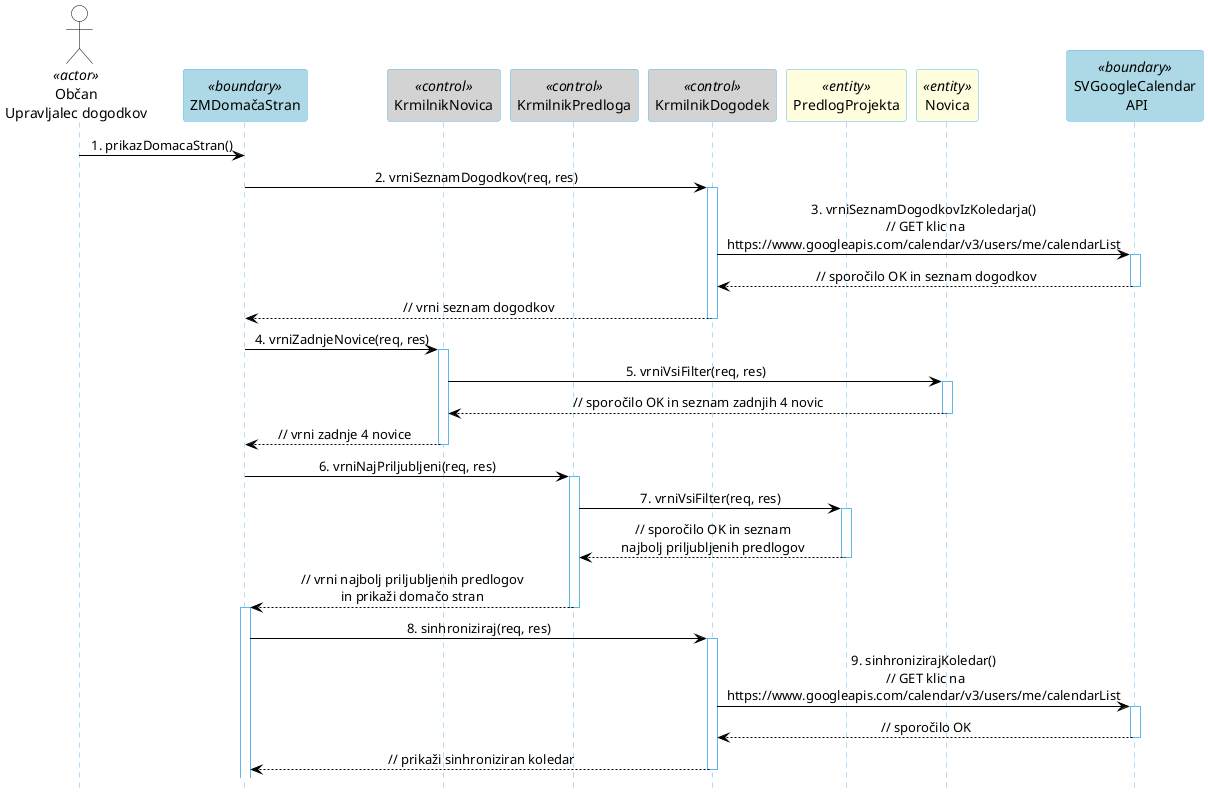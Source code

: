@startuml
hide footbox

skinparam backgroundcolor transparent
skinparam defaultTextAlignment center
skinparam actorBorderColor black
skinparam actorBackgroundColor white
skinparam arrowColor black  
skinparam sequenceLifeLineBorderColor #5FB8EC
skinparam sequenceParticipantBorderColor #5FB8EC
skinparam sequenceParticipantBackgroundColor white


actor "Občan\nUpravljalec dogodkov" as Prijavljen <<actor>>
participant "ZMDomačaStran" as DomacaStran <<boundary>> #lightBlue
participant "KrmilnikNovica" as NKrmilnik <<control>> #lightGray
participant "KrmilnikPredloga" as PKrmilnik <<control>> #lightGray
participant "KrmilnikDogodek" as DKrmilnik <<control>> #lightGray
participant "PredlogProjekta" as Predloga <<entity>> #lightYellow
participant Novica <<entity>> #lightYellow
participant "SVGoogleCalendar\n API" as Dogodek <<boundary>> #lightBlue


Prijavljen -> DomacaStran: 1. prikazDomacaStran()

DomacaStran -> DKrmilnik: 2. vrniSeznamDogodkov(req, res)
activate DKrmilnik
DKrmilnik -> Dogodek: 3. vrniSeznamDogodkovIzKoledarja()\n // GET klic na\nhttps://www.googleapis.com/calendar/v3/users/me/calendarList
activate Dogodek
DKrmilnik <-- Dogodek: // sporočilo OK in seznam dogodkov
deactivate Dogodek
DomacaStran <-- DKrmilnik: // vrni seznam dogodkov
deactivate DKrmilnik
DomacaStran -> NKrmilnik: 4. vrniZadnjeNovice(req, res)
activate NKrmilnik
NKrmilnik -> Novica: 5. vrniVsiFilter(req, res)
activate Novica
NKrmilnik <-- Novica: // sporočilo OK in seznam zadnjih 4 novic
deactivate Novica
DomacaStran <-- NKrmilnik: // vrni zadnje 4 novice
deactivate NKrmilnik
DomacaStran -> PKrmilnik: 6. vrniNajPriljubljeni(req, res)
activate PKrmilnik
PKrmilnik -> Predloga: 7. vrniVsiFilter(req, res)
activate Predloga
PKrmilnik <-- Predloga: // sporočilo OK in seznam\nnajbolj priljubljenih predlogov
deactivate Predloga
DomacaStran <-- PKrmilnik: // vrni najbolj priljubljenih predlogov\nin prikaži domačo stran
deactivate PKrmilnik
activate DomacaStran
DomacaStran -> DKrmilnik: 8. sinhroniziraj(req, res)
activate DKrmilnik
DKrmilnik -> Dogodek: 9. sinhronizirajKoledar()\n // GET klic na\nhttps://www.googleapis.com/calendar/v3/users/me/calendarList
activate Dogodek
DKrmilnik <-- Dogodek: // sporočilo OK
deactivate Dogodek
DomacaStran <-- DKrmilnik: // prikaži sinhroniziran koledar
deactivate DKrmilnik
@enduml